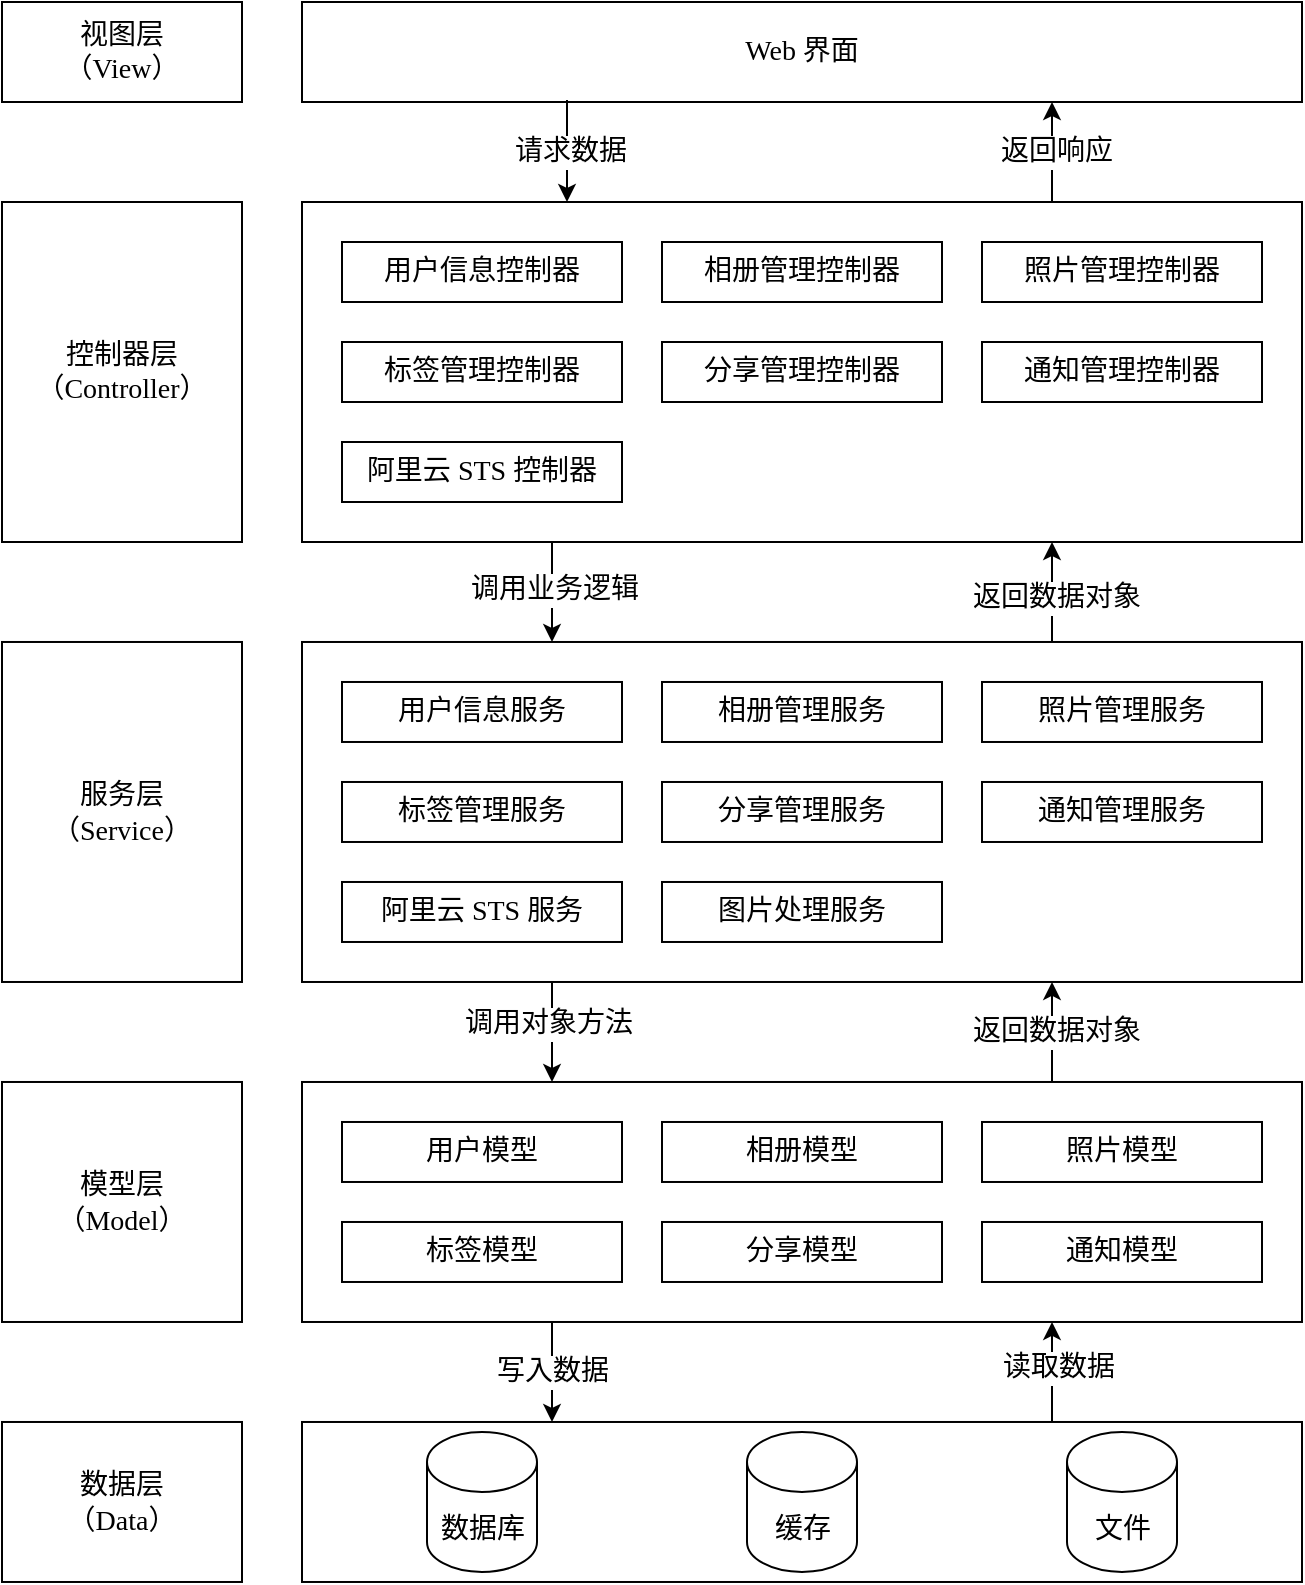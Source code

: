 <mxfile version="21.2.9" type="github">
  <diagram name="Page-1" id="wQUGXdMJ6Q_dD7qGj5Qh">
    <mxGraphModel dx="892" dy="521" grid="1" gridSize="10" guides="1" tooltips="1" connect="1" arrows="1" fold="1" page="0" pageScale="1" pageWidth="850" pageHeight="1100" math="0" shadow="0">
      <root>
        <mxCell id="0" />
        <mxCell id="1" parent="0" />
        <mxCell id="BIzshJUT_aMa5dCBa4wF-1" value="&lt;font style=&quot;font-size: 14px;&quot; face=&quot;宋体&quot;&gt;视图层&lt;br&gt;（&lt;/font&gt;&lt;font face=&quot;Times New Roman&quot; style=&quot;font-size: 14px;&quot;&gt;View&lt;/font&gt;&lt;font style=&quot;font-size: 14px;&quot; face=&quot;宋体&quot;&gt;）&lt;/font&gt;" style="rounded=0;whiteSpace=wrap;html=1;" vertex="1" parent="1">
          <mxGeometry x="40" y="60" width="120" height="50" as="geometry" />
        </mxCell>
        <mxCell id="BIzshJUT_aMa5dCBa4wF-3" value="&lt;font style=&quot;font-size: 14px;&quot; face=&quot;Times New Roman&quot;&gt;Web&lt;/font&gt; &lt;font face=&quot;宋体&quot; style=&quot;font-size: 14px;&quot;&gt;界面&lt;/font&gt;" style="rounded=0;whiteSpace=wrap;html=1;" vertex="1" parent="1">
          <mxGeometry x="190" y="60" width="500" height="50" as="geometry" />
        </mxCell>
        <mxCell id="BIzshJUT_aMa5dCBa4wF-10" value="&lt;font style=&quot;font-size: 14px;&quot; face=&quot;宋体&quot;&gt;控制器层（&lt;/font&gt;&lt;font face=&quot;Times New Roman&quot; style=&quot;font-size: 14px;&quot;&gt;Controller&lt;/font&gt;&lt;font style=&quot;font-size: 14px;&quot; face=&quot;宋体&quot;&gt;）&lt;/font&gt;" style="rounded=0;whiteSpace=wrap;html=1;" vertex="1" parent="1">
          <mxGeometry x="40" y="160" width="120" height="170" as="geometry" />
        </mxCell>
        <mxCell id="BIzshJUT_aMa5dCBa4wF-67" style="edgeStyle=orthogonalEdgeStyle;rounded=0;orthogonalLoop=1;jettySize=auto;html=1;exitX=0.25;exitY=1;exitDx=0;exitDy=0;entryX=0.25;entryY=0;entryDx=0;entryDy=0;" edge="1" parent="1" source="BIzshJUT_aMa5dCBa4wF-11" target="BIzshJUT_aMa5dCBa4wF-39">
          <mxGeometry relative="1" as="geometry" />
        </mxCell>
        <mxCell id="BIzshJUT_aMa5dCBa4wF-68" value="&lt;font face=&quot;宋体&quot; style=&quot;font-size: 14px;&quot;&gt;调用业务逻辑&lt;/font&gt;" style="edgeLabel;html=1;align=center;verticalAlign=middle;resizable=0;points=[];" vertex="1" connectable="0" parent="BIzshJUT_aMa5dCBa4wF-67">
          <mxGeometry x="-0.067" relative="1" as="geometry">
            <mxPoint x="1" as="offset" />
          </mxGeometry>
        </mxCell>
        <mxCell id="BIzshJUT_aMa5dCBa4wF-11" value="" style="rounded=0;whiteSpace=wrap;html=1;" vertex="1" parent="1">
          <mxGeometry x="190" y="160" width="500" height="170" as="geometry" />
        </mxCell>
        <mxCell id="BIzshJUT_aMa5dCBa4wF-19" value="&lt;span style=&quot;font-size: 14px;&quot;&gt;&lt;font face=&quot;宋体&quot;&gt;数据层&lt;br&gt;（&lt;/font&gt;&lt;font face=&quot;Times New Roman&quot;&gt;Data&lt;/font&gt;&lt;font face=&quot;宋体&quot;&gt;）&lt;/font&gt;&lt;/span&gt;" style="rounded=0;whiteSpace=wrap;html=1;" vertex="1" parent="1">
          <mxGeometry x="40" y="769.99" width="120" height="80" as="geometry" />
        </mxCell>
        <mxCell id="BIzshJUT_aMa5dCBa4wF-77" style="edgeStyle=orthogonalEdgeStyle;rounded=0;orthogonalLoop=1;jettySize=auto;html=1;exitX=0.75;exitY=0;exitDx=0;exitDy=0;entryX=0.75;entryY=1;entryDx=0;entryDy=0;" edge="1" parent="1" source="BIzshJUT_aMa5dCBa4wF-20" target="BIzshJUT_aMa5dCBa4wF-55">
          <mxGeometry relative="1" as="geometry" />
        </mxCell>
        <mxCell id="BIzshJUT_aMa5dCBa4wF-78" value="&lt;font face=&quot;宋体&quot; style=&quot;font-size: 14px;&quot;&gt;读取数据&lt;/font&gt;" style="edgeLabel;html=1;align=center;verticalAlign=middle;resizable=0;points=[];" vertex="1" connectable="0" parent="BIzshJUT_aMa5dCBa4wF-77">
          <mxGeometry x="0.1" y="-2" relative="1" as="geometry">
            <mxPoint x="1" as="offset" />
          </mxGeometry>
        </mxCell>
        <mxCell id="BIzshJUT_aMa5dCBa4wF-20" value="" style="rounded=0;whiteSpace=wrap;html=1;" vertex="1" parent="1">
          <mxGeometry x="190" y="769.99" width="500" height="80" as="geometry" />
        </mxCell>
        <mxCell id="BIzshJUT_aMa5dCBa4wF-25" value="&lt;span style=&quot;font-size: 14px;&quot;&gt;&lt;font face=&quot;宋体&quot;&gt;数据库&lt;/font&gt;&lt;/span&gt;" style="shape=cylinder3;whiteSpace=wrap;html=1;boundedLbl=1;backgroundOutline=1;size=15;" vertex="1" parent="1">
          <mxGeometry x="252.5" y="774.99" width="55" height="70" as="geometry" />
        </mxCell>
        <mxCell id="BIzshJUT_aMa5dCBa4wF-30" value="&lt;font style=&quot;font-size: 14px;&quot; face=&quot;宋体&quot;&gt;用户信息控制器&lt;/font&gt;" style="rounded=0;whiteSpace=wrap;html=1;" vertex="1" parent="1">
          <mxGeometry x="210" y="180" width="140" height="30" as="geometry" />
        </mxCell>
        <mxCell id="BIzshJUT_aMa5dCBa4wF-34" value="&lt;font style=&quot;font-size: 14px;&quot; face=&quot;宋体&quot;&gt;相册管理控制器&lt;/font&gt;" style="rounded=0;whiteSpace=wrap;html=1;" vertex="1" parent="1">
          <mxGeometry x="370" y="180" width="140" height="30" as="geometry" />
        </mxCell>
        <mxCell id="BIzshJUT_aMa5dCBa4wF-35" value="&lt;font style=&quot;font-size: 14px;&quot; face=&quot;宋体&quot;&gt;照片管理控制器&lt;/font&gt;" style="rounded=0;whiteSpace=wrap;html=1;" vertex="1" parent="1">
          <mxGeometry x="530" y="180" width="140" height="30" as="geometry" />
        </mxCell>
        <mxCell id="BIzshJUT_aMa5dCBa4wF-36" value="&lt;font style=&quot;font-size: 14px;&quot; face=&quot;宋体&quot;&gt;标签管理控制器&lt;/font&gt;" style="rounded=0;whiteSpace=wrap;html=1;" vertex="1" parent="1">
          <mxGeometry x="210" y="230" width="140" height="30" as="geometry" />
        </mxCell>
        <mxCell id="BIzshJUT_aMa5dCBa4wF-37" value="&lt;font style=&quot;font-size: 14px;&quot; face=&quot;宋体&quot;&gt;分享管理控制器&lt;/font&gt;" style="rounded=0;whiteSpace=wrap;html=1;" vertex="1" parent="1">
          <mxGeometry x="370" y="230" width="140" height="30" as="geometry" />
        </mxCell>
        <mxCell id="BIzshJUT_aMa5dCBa4wF-38" value="&lt;span style=&quot;font-size: 14px;&quot;&gt;&lt;font face=&quot;宋体&quot;&gt;服务层&lt;br&gt;（&lt;/font&gt;&lt;font face=&quot;Times New Roman&quot;&gt;Service&lt;/font&gt;&lt;font face=&quot;宋体&quot;&gt;）&lt;/font&gt;&lt;/span&gt;" style="rounded=0;whiteSpace=wrap;html=1;" vertex="1" parent="1">
          <mxGeometry x="40" y="379.99" width="120" height="170" as="geometry" />
        </mxCell>
        <mxCell id="BIzshJUT_aMa5dCBa4wF-69" style="edgeStyle=orthogonalEdgeStyle;rounded=0;orthogonalLoop=1;jettySize=auto;html=1;exitX=0.75;exitY=0;exitDx=0;exitDy=0;entryX=0.75;entryY=1;entryDx=0;entryDy=0;" edge="1" parent="1" source="BIzshJUT_aMa5dCBa4wF-39" target="BIzshJUT_aMa5dCBa4wF-11">
          <mxGeometry relative="1" as="geometry" />
        </mxCell>
        <mxCell id="BIzshJUT_aMa5dCBa4wF-70" value="&lt;font style=&quot;font-size: 14px;&quot; face=&quot;宋体&quot;&gt;返回数据对象&lt;/font&gt;" style="edgeLabel;html=1;align=center;verticalAlign=middle;resizable=0;points=[];" vertex="1" connectable="0" parent="BIzshJUT_aMa5dCBa4wF-69">
          <mxGeometry x="-0.1" y="-1" relative="1" as="geometry">
            <mxPoint x="1" as="offset" />
          </mxGeometry>
        </mxCell>
        <mxCell id="BIzshJUT_aMa5dCBa4wF-71" style="edgeStyle=orthogonalEdgeStyle;rounded=0;orthogonalLoop=1;jettySize=auto;html=1;exitX=0.25;exitY=1;exitDx=0;exitDy=0;entryX=0.25;entryY=0;entryDx=0;entryDy=0;" edge="1" parent="1" source="BIzshJUT_aMa5dCBa4wF-39" target="BIzshJUT_aMa5dCBa4wF-55">
          <mxGeometry relative="1" as="geometry" />
        </mxCell>
        <mxCell id="BIzshJUT_aMa5dCBa4wF-72" value="&lt;font style=&quot;font-size: 14px;&quot; face=&quot;宋体&quot;&gt;调用对象方法&lt;/font&gt;" style="edgeLabel;html=1;align=center;verticalAlign=middle;resizable=0;points=[];" vertex="1" connectable="0" parent="BIzshJUT_aMa5dCBa4wF-71">
          <mxGeometry x="-0.167" y="-2" relative="1" as="geometry">
            <mxPoint as="offset" />
          </mxGeometry>
        </mxCell>
        <mxCell id="BIzshJUT_aMa5dCBa4wF-39" value="" style="rounded=0;whiteSpace=wrap;html=1;" vertex="1" parent="1">
          <mxGeometry x="190" y="379.99" width="500" height="170" as="geometry" />
        </mxCell>
        <mxCell id="BIzshJUT_aMa5dCBa4wF-42" value="&lt;font style=&quot;font-size: 14px;&quot; face=&quot;宋体&quot;&gt;用户信息服务&lt;/font&gt;" style="rounded=0;whiteSpace=wrap;html=1;" vertex="1" parent="1">
          <mxGeometry x="210" y="399.99" width="140" height="30" as="geometry" />
        </mxCell>
        <mxCell id="BIzshJUT_aMa5dCBa4wF-43" value="&lt;font style=&quot;font-size: 14px;&quot; face=&quot;宋体&quot;&gt;相册管理服务&lt;/font&gt;" style="rounded=0;whiteSpace=wrap;html=1;" vertex="1" parent="1">
          <mxGeometry x="370" y="399.99" width="140" height="30" as="geometry" />
        </mxCell>
        <mxCell id="BIzshJUT_aMa5dCBa4wF-44" value="&lt;font style=&quot;font-size: 14px;&quot; face=&quot;宋体&quot;&gt;照片管理服务&lt;/font&gt;" style="rounded=0;whiteSpace=wrap;html=1;" vertex="1" parent="1">
          <mxGeometry x="530" y="399.99" width="140" height="30" as="geometry" />
        </mxCell>
        <mxCell id="BIzshJUT_aMa5dCBa4wF-45" value="&lt;font style=&quot;font-size: 14px;&quot; face=&quot;宋体&quot;&gt;标签管理服务&lt;/font&gt;" style="rounded=0;whiteSpace=wrap;html=1;" vertex="1" parent="1">
          <mxGeometry x="210" y="449.99" width="140" height="30" as="geometry" />
        </mxCell>
        <mxCell id="BIzshJUT_aMa5dCBa4wF-46" value="&lt;font style=&quot;font-size: 14px;&quot; face=&quot;宋体&quot;&gt;分享管理服务&lt;/font&gt;" style="rounded=0;whiteSpace=wrap;html=1;" vertex="1" parent="1">
          <mxGeometry x="370" y="449.99" width="140" height="30" as="geometry" />
        </mxCell>
        <mxCell id="BIzshJUT_aMa5dCBa4wF-47" value="&lt;font face=&quot;宋体&quot;&gt;&lt;span style=&quot;font-size: 14px;&quot;&gt;通知管理服务&lt;/span&gt;&lt;/font&gt;" style="rounded=0;whiteSpace=wrap;html=1;" vertex="1" parent="1">
          <mxGeometry x="530" y="449.99" width="140" height="30" as="geometry" />
        </mxCell>
        <mxCell id="BIzshJUT_aMa5dCBa4wF-49" value="&lt;font style=&quot;border-color: var(--border-color); font-size: 14px;&quot; face=&quot;宋体&quot;&gt;阿里云&amp;nbsp;&lt;/font&gt;&lt;font style=&quot;border-color: var(--border-color); font-size: 14px;&quot; face=&quot;Times New Roman&quot;&gt;STS&lt;/font&gt;&lt;font style=&quot;border-color: var(--border-color); font-size: 14px;&quot; face=&quot;宋体&quot;&gt;&amp;nbsp;服务&lt;/font&gt;" style="rounded=0;whiteSpace=wrap;html=1;" vertex="1" parent="1">
          <mxGeometry x="210" y="499.99" width="140" height="30" as="geometry" />
        </mxCell>
        <mxCell id="BIzshJUT_aMa5dCBa4wF-51" value="&lt;font face=&quot;宋体&quot;&gt;&lt;span style=&quot;font-size: 14px;&quot;&gt;通知管理控制器&lt;/span&gt;&lt;/font&gt;" style="rounded=0;whiteSpace=wrap;html=1;" vertex="1" parent="1">
          <mxGeometry x="530" y="230" width="140" height="30" as="geometry" />
        </mxCell>
        <mxCell id="BIzshJUT_aMa5dCBa4wF-52" value="&lt;span style=&quot;font-size: 14px;&quot;&gt;&lt;font face=&quot;宋体&quot;&gt;缓存&lt;/font&gt;&lt;/span&gt;" style="shape=cylinder3;whiteSpace=wrap;html=1;boundedLbl=1;backgroundOutline=1;size=15;" vertex="1" parent="1">
          <mxGeometry x="412.5" y="774.99" width="55" height="70" as="geometry" />
        </mxCell>
        <mxCell id="BIzshJUT_aMa5dCBa4wF-53" value="&lt;span style=&quot;font-size: 14px;&quot;&gt;&lt;font face=&quot;宋体&quot;&gt;文件&lt;/font&gt;&lt;/span&gt;" style="shape=cylinder3;whiteSpace=wrap;html=1;boundedLbl=1;backgroundOutline=1;size=15;" vertex="1" parent="1">
          <mxGeometry x="572.5" y="774.99" width="55" height="70" as="geometry" />
        </mxCell>
        <mxCell id="BIzshJUT_aMa5dCBa4wF-54" value="&lt;span style=&quot;font-size: 14px;&quot;&gt;&lt;font face=&quot;宋体&quot;&gt;模型层&lt;br&gt;（&lt;/font&gt;&lt;font face=&quot;Times New Roman&quot;&gt;Model&lt;/font&gt;&lt;font face=&quot;宋体&quot;&gt;）&lt;/font&gt;&lt;/span&gt;" style="rounded=0;whiteSpace=wrap;html=1;" vertex="1" parent="1">
          <mxGeometry x="40" y="599.99" width="120" height="120" as="geometry" />
        </mxCell>
        <mxCell id="BIzshJUT_aMa5dCBa4wF-73" style="edgeStyle=orthogonalEdgeStyle;rounded=0;orthogonalLoop=1;jettySize=auto;html=1;exitX=0.75;exitY=0;exitDx=0;exitDy=0;entryX=0.75;entryY=1;entryDx=0;entryDy=0;" edge="1" parent="1" source="BIzshJUT_aMa5dCBa4wF-55" target="BIzshJUT_aMa5dCBa4wF-39">
          <mxGeometry relative="1" as="geometry" />
        </mxCell>
        <mxCell id="BIzshJUT_aMa5dCBa4wF-74" value="&lt;font face=&quot;宋体&quot; style=&quot;font-size: 14px;&quot;&gt;返回数据对象&lt;/font&gt;" style="edgeLabel;html=1;align=center;verticalAlign=middle;resizable=0;points=[];" vertex="1" connectable="0" parent="BIzshJUT_aMa5dCBa4wF-73">
          <mxGeometry y="-1" relative="1" as="geometry">
            <mxPoint x="1" as="offset" />
          </mxGeometry>
        </mxCell>
        <mxCell id="BIzshJUT_aMa5dCBa4wF-75" value="&lt;font style=&quot;font-size: 14px;&quot; face=&quot;宋体&quot;&gt;写入数据&lt;/font&gt;" style="edgeStyle=orthogonalEdgeStyle;rounded=0;orthogonalLoop=1;jettySize=auto;html=1;exitX=0.25;exitY=1;exitDx=0;exitDy=0;entryX=0.25;entryY=0;entryDx=0;entryDy=0;" edge="1" parent="1" source="BIzshJUT_aMa5dCBa4wF-55" target="BIzshJUT_aMa5dCBa4wF-20">
          <mxGeometry relative="1" as="geometry" />
        </mxCell>
        <mxCell id="BIzshJUT_aMa5dCBa4wF-55" value="" style="rounded=0;whiteSpace=wrap;html=1;" vertex="1" parent="1">
          <mxGeometry x="190" y="599.99" width="500" height="120" as="geometry" />
        </mxCell>
        <mxCell id="BIzshJUT_aMa5dCBa4wF-56" value="&lt;font style=&quot;font-size: 14px;&quot; face=&quot;宋体&quot;&gt;用户模型&lt;/font&gt;" style="rounded=0;whiteSpace=wrap;html=1;" vertex="1" parent="1">
          <mxGeometry x="210" y="619.99" width="140" height="30" as="geometry" />
        </mxCell>
        <mxCell id="BIzshJUT_aMa5dCBa4wF-57" value="&lt;font style=&quot;font-size: 14px;&quot; face=&quot;宋体&quot;&gt;相册模型&lt;/font&gt;" style="rounded=0;whiteSpace=wrap;html=1;" vertex="1" parent="1">
          <mxGeometry x="370" y="619.99" width="140" height="30" as="geometry" />
        </mxCell>
        <mxCell id="BIzshJUT_aMa5dCBa4wF-58" value="&lt;font style=&quot;font-size: 14px;&quot; face=&quot;宋体&quot;&gt;照片模型&lt;/font&gt;" style="rounded=0;whiteSpace=wrap;html=1;" vertex="1" parent="1">
          <mxGeometry x="530" y="619.99" width="140" height="30" as="geometry" />
        </mxCell>
        <mxCell id="BIzshJUT_aMa5dCBa4wF-59" value="&lt;font style=&quot;font-size: 14px;&quot; face=&quot;宋体&quot;&gt;标签模型&lt;/font&gt;" style="rounded=0;whiteSpace=wrap;html=1;" vertex="1" parent="1">
          <mxGeometry x="210" y="669.99" width="140" height="30" as="geometry" />
        </mxCell>
        <mxCell id="BIzshJUT_aMa5dCBa4wF-60" value="&lt;font style=&quot;font-size: 14px;&quot; face=&quot;宋体&quot;&gt;分享模型&lt;/font&gt;" style="rounded=0;whiteSpace=wrap;html=1;" vertex="1" parent="1">
          <mxGeometry x="370" y="669.99" width="140" height="30" as="geometry" />
        </mxCell>
        <mxCell id="BIzshJUT_aMa5dCBa4wF-63" value="" style="endArrow=classic;html=1;rounded=0;entryX=0.265;entryY=0;entryDx=0;entryDy=0;exitX=0.265;exitY=0.98;exitDx=0;exitDy=0;exitPerimeter=0;entryPerimeter=0;" edge="1" parent="1" source="BIzshJUT_aMa5dCBa4wF-3" target="BIzshJUT_aMa5dCBa4wF-11">
          <mxGeometry width="50" height="50" relative="1" as="geometry">
            <mxPoint x="323" y="100" as="sourcePoint" />
            <mxPoint x="323" y="150" as="targetPoint" />
            <Array as="points" />
          </mxGeometry>
        </mxCell>
        <mxCell id="BIzshJUT_aMa5dCBa4wF-64" value="&lt;font face=&quot;宋体&quot;&gt;&lt;span style=&quot;font-size: 14px;&quot;&gt;请求数据&lt;/span&gt;&lt;/font&gt;" style="edgeLabel;html=1;align=center;verticalAlign=middle;resizable=0;points=[];" vertex="1" connectable="0" parent="BIzshJUT_aMa5dCBa4wF-63">
          <mxGeometry x="0.471" y="1" relative="1" as="geometry">
            <mxPoint y="-12" as="offset" />
          </mxGeometry>
        </mxCell>
        <mxCell id="BIzshJUT_aMa5dCBa4wF-65" value="" style="endArrow=classic;html=1;rounded=0;exitX=0.75;exitY=0;exitDx=0;exitDy=0;entryX=0.75;entryY=1;entryDx=0;entryDy=0;" edge="1" parent="1" source="BIzshJUT_aMa5dCBa4wF-11" target="BIzshJUT_aMa5dCBa4wF-3">
          <mxGeometry width="50" height="50" relative="1" as="geometry">
            <mxPoint x="380" y="270" as="sourcePoint" />
            <mxPoint x="430" y="220" as="targetPoint" />
          </mxGeometry>
        </mxCell>
        <mxCell id="BIzshJUT_aMa5dCBa4wF-66" value="&lt;font face=&quot;宋体&quot; style=&quot;font-size: 14px;&quot;&gt;返回响应&lt;/font&gt;" style="edgeLabel;html=1;align=center;verticalAlign=middle;resizable=0;points=[];" vertex="1" connectable="0" parent="BIzshJUT_aMa5dCBa4wF-65">
          <mxGeometry x="0.111" y="-1" relative="1" as="geometry">
            <mxPoint x="1" y="3" as="offset" />
          </mxGeometry>
        </mxCell>
        <mxCell id="BIzshJUT_aMa5dCBa4wF-79" value="&lt;font style=&quot;border-color: var(--border-color); font-size: 14px;&quot; face=&quot;宋体&quot;&gt;阿里云&amp;nbsp;&lt;/font&gt;&lt;font style=&quot;border-color: var(--border-color); font-size: 14px;&quot; face=&quot;Times New Roman&quot;&gt;STS&lt;/font&gt;&lt;font style=&quot;border-color: var(--border-color); font-size: 14px;&quot; face=&quot;宋体&quot;&gt;&amp;nbsp;控制器&lt;/font&gt;" style="rounded=0;whiteSpace=wrap;html=1;" vertex="1" parent="1">
          <mxGeometry x="210" y="280" width="140" height="30" as="geometry" />
        </mxCell>
        <mxCell id="BIzshJUT_aMa5dCBa4wF-80" value="&lt;font style=&quot;font-size: 14px;&quot; face=&quot;宋体&quot;&gt;图片处理服务&lt;/font&gt;" style="rounded=0;whiteSpace=wrap;html=1;" vertex="1" parent="1">
          <mxGeometry x="370" y="499.99" width="140" height="30" as="geometry" />
        </mxCell>
        <mxCell id="BIzshJUT_aMa5dCBa4wF-81" value="&lt;font style=&quot;font-size: 14px;&quot; face=&quot;宋体&quot;&gt;通知模型&lt;/font&gt;" style="rounded=0;whiteSpace=wrap;html=1;" vertex="1" parent="1">
          <mxGeometry x="530" y="669.99" width="140" height="30" as="geometry" />
        </mxCell>
      </root>
    </mxGraphModel>
  </diagram>
</mxfile>
